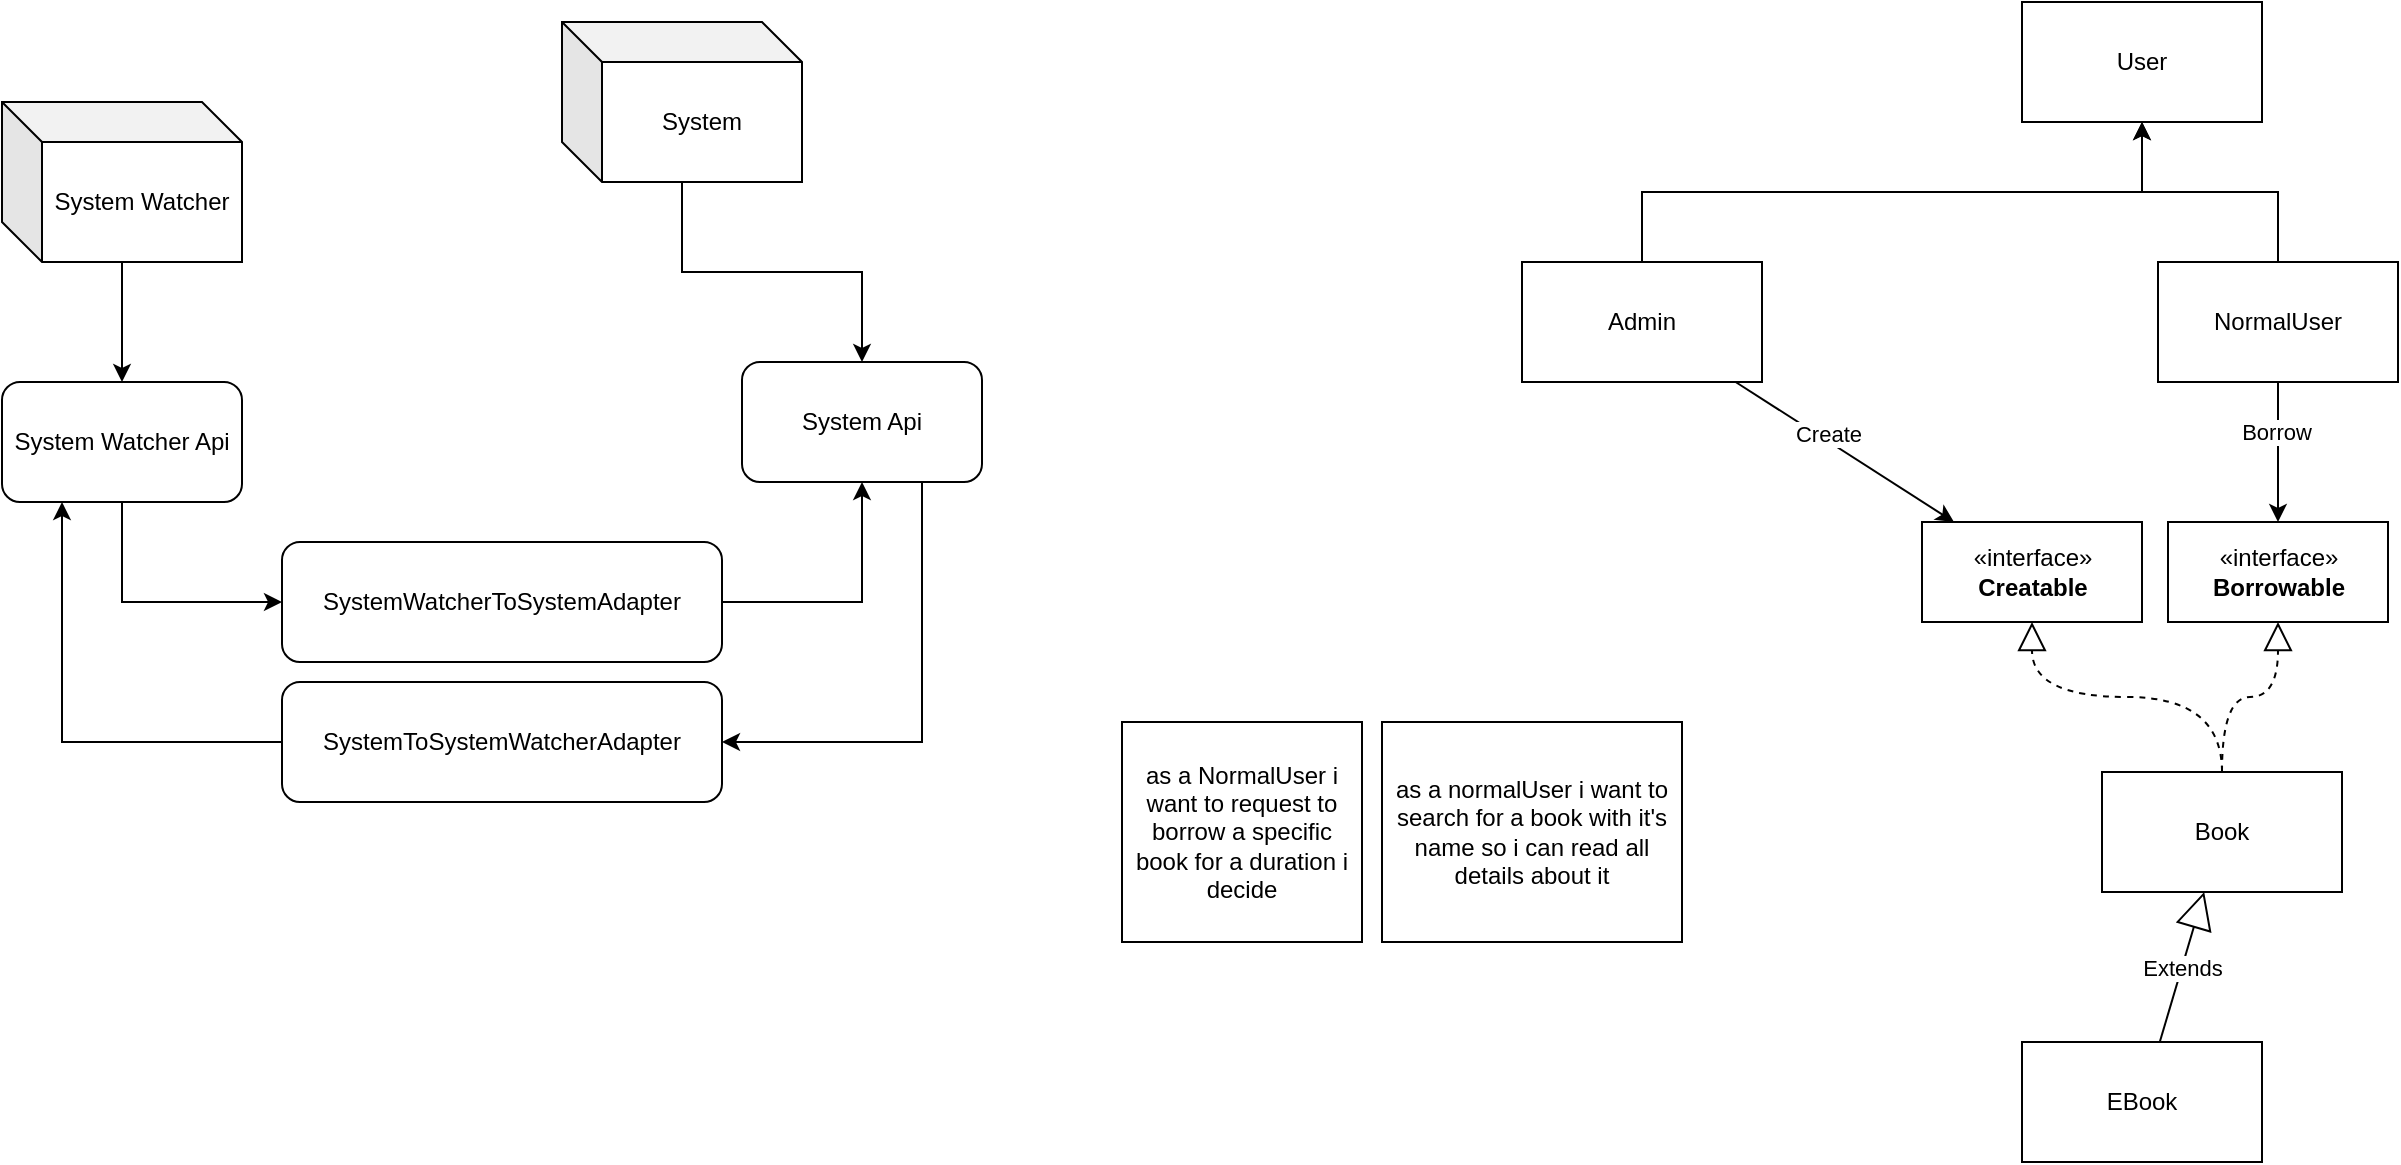 <mxfile version="20.8.16" type="device"><diagram name="Page-1" id="-BICjRlj_CF2rf6ecwjt"><mxGraphModel dx="2069" dy="722" grid="1" gridSize="10" guides="1" tooltips="1" connect="1" arrows="1" fold="1" page="1" pageScale="1" pageWidth="850" pageHeight="1100" math="0" shadow="0"><root><mxCell id="0"/><mxCell id="1" parent="0"/><mxCell id="779czUWzJFpJrrZ0iFNY-6" style="edgeStyle=orthogonalEdgeStyle;rounded=0;orthogonalLoop=1;jettySize=auto;html=1;exitX=0.5;exitY=0;exitDx=0;exitDy=0;" parent="1" source="779czUWzJFpJrrZ0iFNY-1" target="779czUWzJFpJrrZ0iFNY-4" edge="1"><mxGeometry relative="1" as="geometry"/></mxCell><mxCell id="EyW34ZnZVwKL4T-eNw2E-8" style="edgeStyle=none;rounded=0;orthogonalLoop=1;jettySize=auto;html=1;" edge="1" parent="1" source="779czUWzJFpJrrZ0iFNY-1" target="EyW34ZnZVwKL4T-eNw2E-6"><mxGeometry relative="1" as="geometry"/></mxCell><mxCell id="EyW34ZnZVwKL4T-eNw2E-9" value="Create" style="edgeLabel;html=1;align=center;verticalAlign=middle;resizable=0;points=[];" vertex="1" connectable="0" parent="EyW34ZnZVwKL4T-eNw2E-8"><mxGeometry x="-0.188" y="3" relative="1" as="geometry"><mxPoint as="offset"/></mxGeometry></mxCell><mxCell id="779czUWzJFpJrrZ0iFNY-1" value="Admin" style="rounded=0;whiteSpace=wrap;html=1;" parent="1" vertex="1"><mxGeometry x="190" y="290" width="120" height="60" as="geometry"/></mxCell><mxCell id="779czUWzJFpJrrZ0iFNY-5" value="" style="edgeStyle=orthogonalEdgeStyle;rounded=0;orthogonalLoop=1;jettySize=auto;html=1;" parent="1" source="779czUWzJFpJrrZ0iFNY-2" target="779czUWzJFpJrrZ0iFNY-4" edge="1"><mxGeometry relative="1" as="geometry"/></mxCell><mxCell id="779czUWzJFpJrrZ0iFNY-2" value="NormalUser" style="rounded=0;whiteSpace=wrap;html=1;" parent="1" vertex="1"><mxGeometry x="508" y="290" width="120" height="60" as="geometry"/></mxCell><mxCell id="779czUWzJFpJrrZ0iFNY-3" value="Book" style="rounded=0;whiteSpace=wrap;html=1;" parent="1" vertex="1"><mxGeometry x="480" y="545" width="120" height="60" as="geometry"/></mxCell><mxCell id="EyW34ZnZVwKL4T-eNw2E-2" style="rounded=0;orthogonalLoop=1;jettySize=auto;html=1;" edge="1" parent="1" source="779czUWzJFpJrrZ0iFNY-2" target="EyW34ZnZVwKL4T-eNw2E-1"><mxGeometry relative="1" as="geometry"/></mxCell><mxCell id="EyW34ZnZVwKL4T-eNw2E-5" value="Borrow" style="edgeLabel;html=1;align=center;verticalAlign=middle;resizable=0;points=[];" vertex="1" connectable="0" parent="EyW34ZnZVwKL4T-eNw2E-2"><mxGeometry x="-0.294" y="-1" relative="1" as="geometry"><mxPoint as="offset"/></mxGeometry></mxCell><mxCell id="779czUWzJFpJrrZ0iFNY-4" value="User" style="rounded=0;whiteSpace=wrap;html=1;" parent="1" vertex="1"><mxGeometry x="440" y="160" width="120" height="60" as="geometry"/></mxCell><mxCell id="779czUWzJFpJrrZ0iFNY-7" value="EBook" style="rounded=0;whiteSpace=wrap;html=1;" parent="1" vertex="1"><mxGeometry x="440" y="680" width="120" height="60" as="geometry"/></mxCell><mxCell id="779czUWzJFpJrrZ0iFNY-9" value="as a normalUser i want to search for a book with it's name so i can read all details about it" style="rounded=0;whiteSpace=wrap;html=1;" parent="1" vertex="1"><mxGeometry x="120" y="520" width="150" height="110" as="geometry"/></mxCell><mxCell id="779czUWzJFpJrrZ0iFNY-10" value="as a NormalUser i want to request to borrow a specific book for a duration i decide" style="rounded=0;whiteSpace=wrap;html=1;" parent="1" vertex="1"><mxGeometry x="-10" y="520" width="120" height="110" as="geometry"/></mxCell><mxCell id="779czUWzJFpJrrZ0iFNY-14" style="edgeStyle=orthogonalEdgeStyle;rounded=0;orthogonalLoop=1;jettySize=auto;html=1;" parent="1" source="779czUWzJFpJrrZ0iFNY-11" target="779czUWzJFpJrrZ0iFNY-13" edge="1"><mxGeometry relative="1" as="geometry"/></mxCell><mxCell id="779czUWzJFpJrrZ0iFNY-11" value="System Watcher" style="shape=cube;whiteSpace=wrap;html=1;boundedLbl=1;backgroundOutline=1;darkOpacity=0.05;darkOpacity2=0.1;size=20;" parent="1" vertex="1"><mxGeometry x="-570" y="210" width="120" height="80" as="geometry"/></mxCell><mxCell id="779czUWzJFpJrrZ0iFNY-16" style="edgeStyle=orthogonalEdgeStyle;rounded=0;orthogonalLoop=1;jettySize=auto;html=1;" parent="1" source="779czUWzJFpJrrZ0iFNY-12" target="779czUWzJFpJrrZ0iFNY-15" edge="1"><mxGeometry relative="1" as="geometry"/></mxCell><mxCell id="779czUWzJFpJrrZ0iFNY-12" value="System" style="shape=cube;whiteSpace=wrap;html=1;boundedLbl=1;backgroundOutline=1;darkOpacity=0.05;darkOpacity2=0.1;size=20;shadow=0;" parent="1" vertex="1"><mxGeometry x="-290" y="170" width="120" height="80" as="geometry"/></mxCell><mxCell id="779czUWzJFpJrrZ0iFNY-18" style="edgeStyle=orthogonalEdgeStyle;rounded=0;orthogonalLoop=1;jettySize=auto;html=1;exitX=0.5;exitY=1;exitDx=0;exitDy=0;entryX=0;entryY=0.5;entryDx=0;entryDy=0;" parent="1" source="779czUWzJFpJrrZ0iFNY-13" target="779czUWzJFpJrrZ0iFNY-17" edge="1"><mxGeometry relative="1" as="geometry"/></mxCell><mxCell id="779czUWzJFpJrrZ0iFNY-13" value="System Watcher Api" style="rounded=1;whiteSpace=wrap;html=1;" parent="1" vertex="1"><mxGeometry x="-570" y="350" width="120" height="60" as="geometry"/></mxCell><mxCell id="779czUWzJFpJrrZ0iFNY-21" style="edgeStyle=orthogonalEdgeStyle;rounded=0;orthogonalLoop=1;jettySize=auto;html=1;exitX=0.75;exitY=1;exitDx=0;exitDy=0;entryX=1;entryY=0.5;entryDx=0;entryDy=0;" parent="1" source="779czUWzJFpJrrZ0iFNY-15" target="779czUWzJFpJrrZ0iFNY-20" edge="1"><mxGeometry relative="1" as="geometry"/></mxCell><mxCell id="779czUWzJFpJrrZ0iFNY-15" value="System Api" style="rounded=1;whiteSpace=wrap;html=1;" parent="1" vertex="1"><mxGeometry x="-200" y="340" width="120" height="60" as="geometry"/></mxCell><mxCell id="779czUWzJFpJrrZ0iFNY-19" style="edgeStyle=orthogonalEdgeStyle;rounded=0;orthogonalLoop=1;jettySize=auto;html=1;exitX=1;exitY=0.5;exitDx=0;exitDy=0;entryX=0.5;entryY=1;entryDx=0;entryDy=0;" parent="1" source="779czUWzJFpJrrZ0iFNY-17" target="779czUWzJFpJrrZ0iFNY-15" edge="1"><mxGeometry relative="1" as="geometry"/></mxCell><mxCell id="779czUWzJFpJrrZ0iFNY-17" value="SystemWatcherToSystemAdapter" style="rounded=1;whiteSpace=wrap;html=1;" parent="1" vertex="1"><mxGeometry x="-430" y="430" width="220" height="60" as="geometry"/></mxCell><mxCell id="779czUWzJFpJrrZ0iFNY-22" style="edgeStyle=orthogonalEdgeStyle;rounded=0;orthogonalLoop=1;jettySize=auto;html=1;exitX=0;exitY=0.5;exitDx=0;exitDy=0;entryX=0.25;entryY=1;entryDx=0;entryDy=0;" parent="1" source="779czUWzJFpJrrZ0iFNY-20" target="779czUWzJFpJrrZ0iFNY-13" edge="1"><mxGeometry relative="1" as="geometry"/></mxCell><mxCell id="779czUWzJFpJrrZ0iFNY-20" value="SystemToSystemWatcherAdapter" style="rounded=1;whiteSpace=wrap;html=1;" parent="1" vertex="1"><mxGeometry x="-430" y="500" width="220" height="60" as="geometry"/></mxCell><mxCell id="EyW34ZnZVwKL4T-eNw2E-1" value="«interface»&lt;br&gt;&lt;b&gt;Borrowable&lt;/b&gt;" style="html=1;" vertex="1" parent="1"><mxGeometry x="513" y="420" width="110" height="50" as="geometry"/></mxCell><mxCell id="EyW34ZnZVwKL4T-eNw2E-3" value="" style="endArrow=block;dashed=1;endFill=0;endSize=12;html=1;rounded=0;curved=1;edgeStyle=orthogonalEdgeStyle;" edge="1" parent="1" source="779czUWzJFpJrrZ0iFNY-3" target="EyW34ZnZVwKL4T-eNw2E-1"><mxGeometry width="160" relative="1" as="geometry"><mxPoint x="650" y="150" as="sourcePoint"/><mxPoint x="810" y="150" as="targetPoint"/></mxGeometry></mxCell><mxCell id="EyW34ZnZVwKL4T-eNw2E-4" value="Extends" style="endArrow=block;endSize=16;endFill=0;html=1;rounded=0;curved=1;" edge="1" parent="1" source="779czUWzJFpJrrZ0iFNY-7" target="779czUWzJFpJrrZ0iFNY-3"><mxGeometry width="160" relative="1" as="geometry"><mxPoint x="650" y="150" as="sourcePoint"/><mxPoint x="810" y="150" as="targetPoint"/></mxGeometry></mxCell><mxCell id="EyW34ZnZVwKL4T-eNw2E-6" value="«interface»&lt;br&gt;&lt;b&gt;Creatable&lt;/b&gt;" style="html=1;" vertex="1" parent="1"><mxGeometry x="390" y="420" width="110" height="50" as="geometry"/></mxCell><mxCell id="EyW34ZnZVwKL4T-eNw2E-7" value="" style="endArrow=block;dashed=1;endFill=0;endSize=12;html=1;rounded=0;curved=1;edgeStyle=orthogonalEdgeStyle;" edge="1" parent="1" source="779czUWzJFpJrrZ0iFNY-3" target="EyW34ZnZVwKL4T-eNw2E-6"><mxGeometry width="160" relative="1" as="geometry"><mxPoint x="556.462" y="555" as="sourcePoint"/><mxPoint x="572.615" y="480" as="targetPoint"/></mxGeometry></mxCell></root></mxGraphModel></diagram></mxfile>